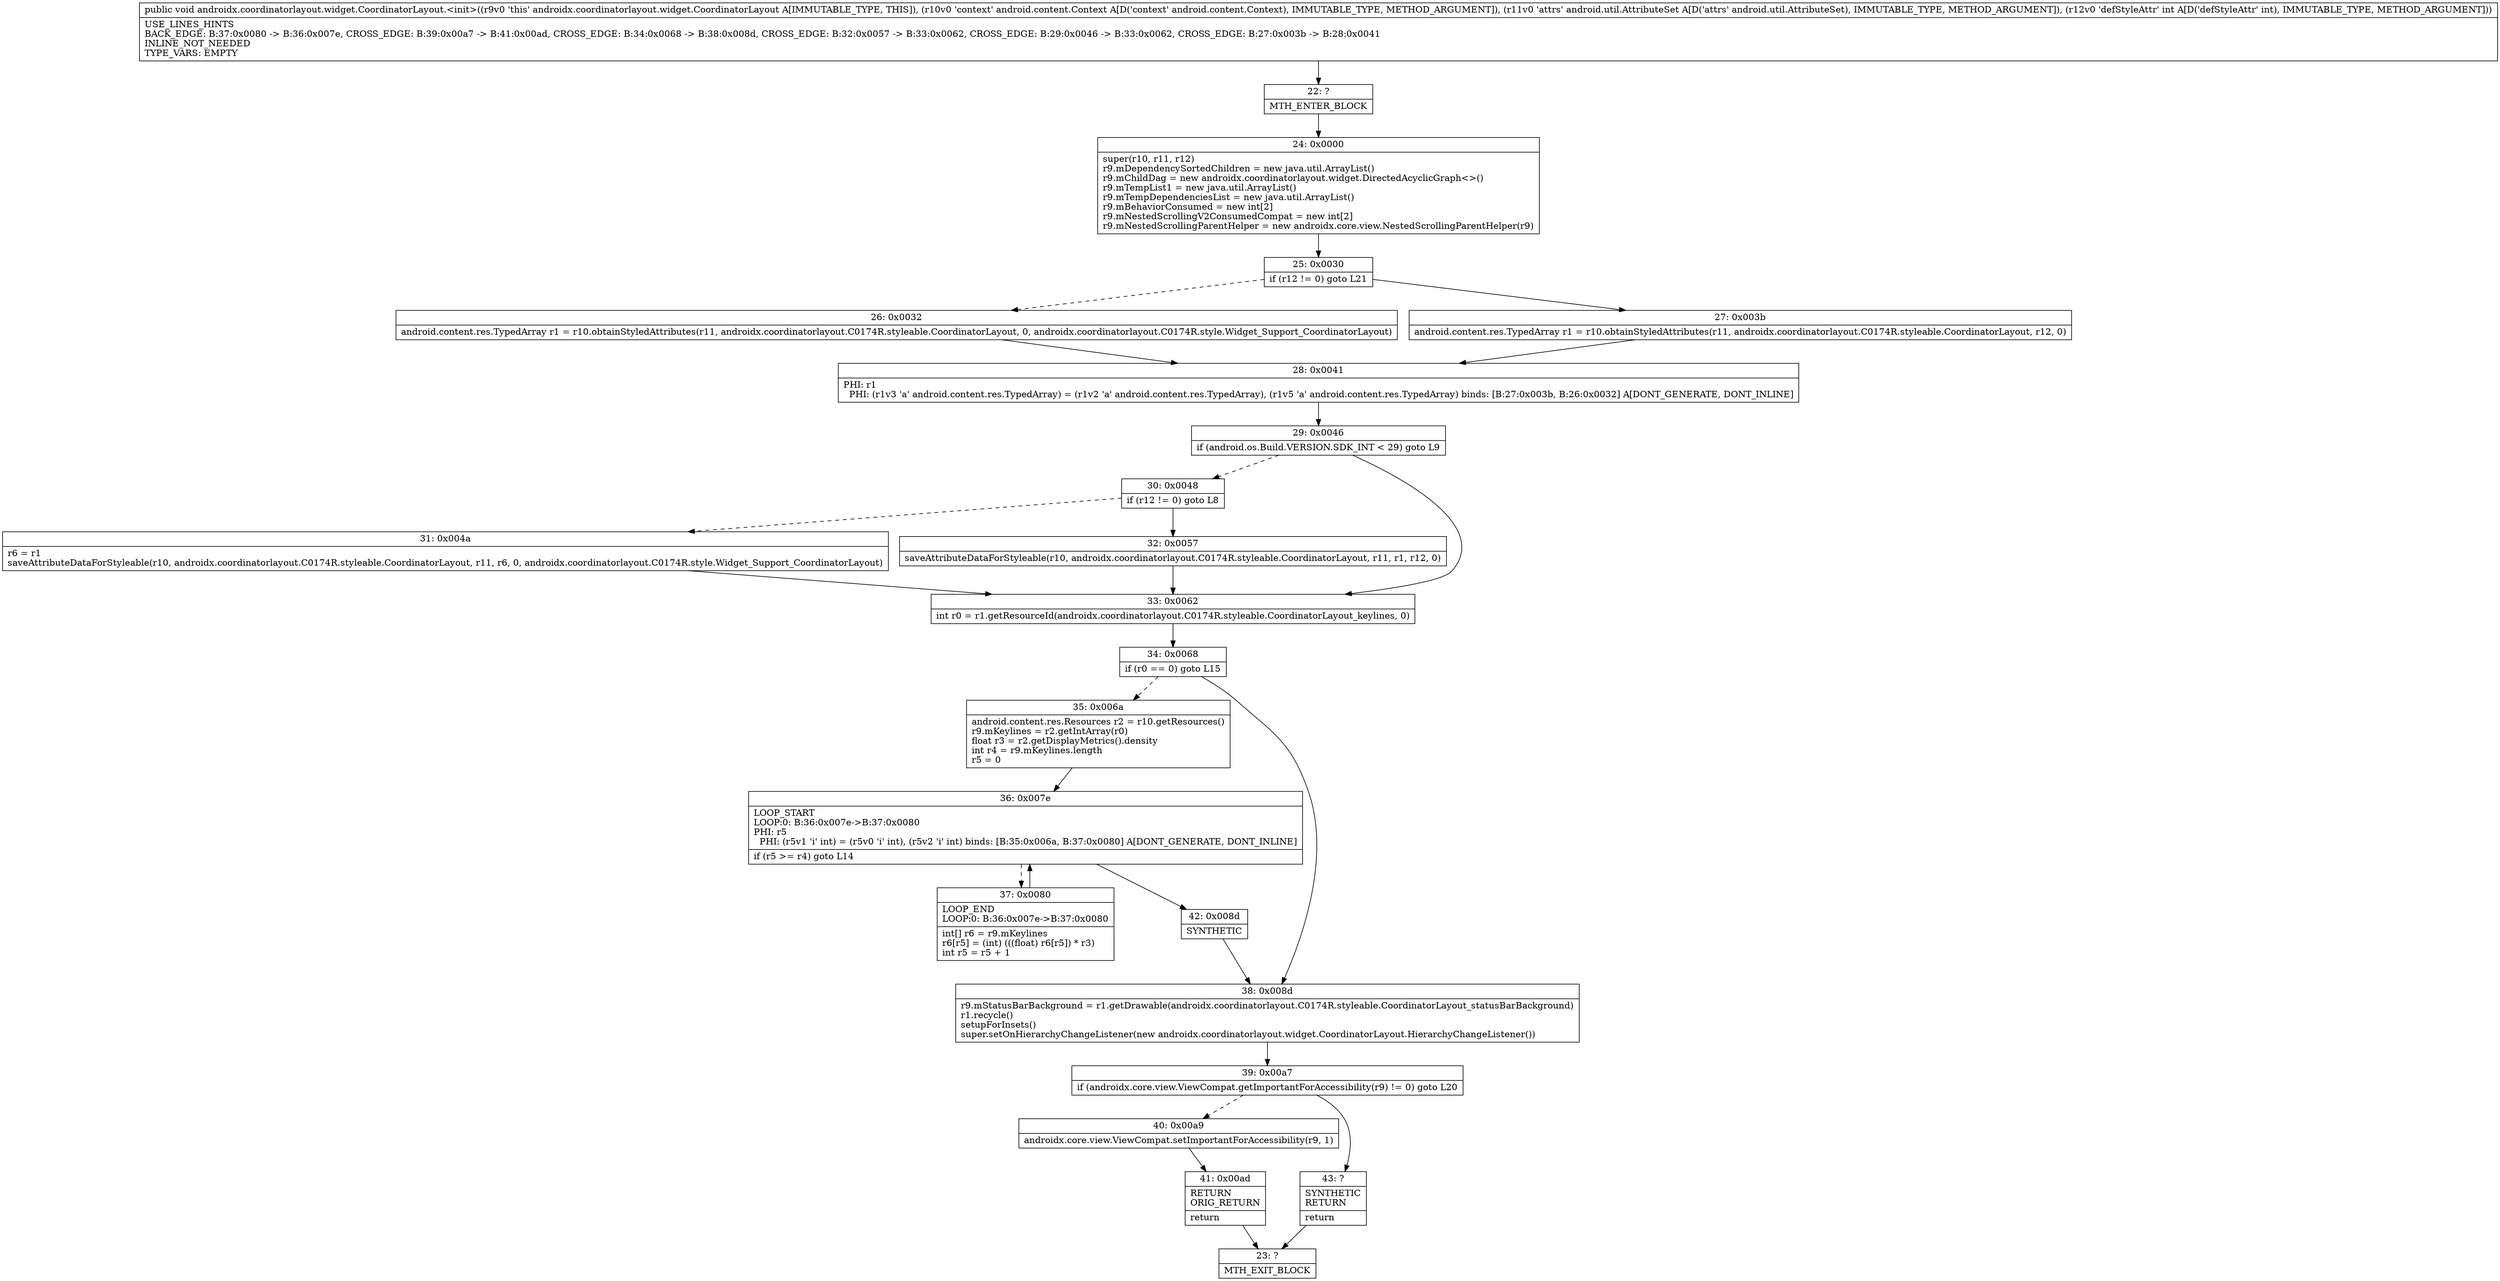 digraph "CFG forandroidx.coordinatorlayout.widget.CoordinatorLayout.\<init\>(Landroid\/content\/Context;Landroid\/util\/AttributeSet;I)V" {
Node_22 [shape=record,label="{22\:\ ?|MTH_ENTER_BLOCK\l}"];
Node_24 [shape=record,label="{24\:\ 0x0000|super(r10, r11, r12)\lr9.mDependencySortedChildren = new java.util.ArrayList()\lr9.mChildDag = new androidx.coordinatorlayout.widget.DirectedAcyclicGraph\<\>()\lr9.mTempList1 = new java.util.ArrayList()\lr9.mTempDependenciesList = new java.util.ArrayList()\lr9.mBehaviorConsumed = new int[2]\lr9.mNestedScrollingV2ConsumedCompat = new int[2]\lr9.mNestedScrollingParentHelper = new androidx.core.view.NestedScrollingParentHelper(r9)\l}"];
Node_25 [shape=record,label="{25\:\ 0x0030|if (r12 != 0) goto L21\l}"];
Node_26 [shape=record,label="{26\:\ 0x0032|android.content.res.TypedArray r1 = r10.obtainStyledAttributes(r11, androidx.coordinatorlayout.C0174R.styleable.CoordinatorLayout, 0, androidx.coordinatorlayout.C0174R.style.Widget_Support_CoordinatorLayout)\l}"];
Node_28 [shape=record,label="{28\:\ 0x0041|PHI: r1 \l  PHI: (r1v3 'a' android.content.res.TypedArray) = (r1v2 'a' android.content.res.TypedArray), (r1v5 'a' android.content.res.TypedArray) binds: [B:27:0x003b, B:26:0x0032] A[DONT_GENERATE, DONT_INLINE]\l}"];
Node_29 [shape=record,label="{29\:\ 0x0046|if (android.os.Build.VERSION.SDK_INT \< 29) goto L9\l}"];
Node_30 [shape=record,label="{30\:\ 0x0048|if (r12 != 0) goto L8\l}"];
Node_31 [shape=record,label="{31\:\ 0x004a|r6 = r1\lsaveAttributeDataForStyleable(r10, androidx.coordinatorlayout.C0174R.styleable.CoordinatorLayout, r11, r6, 0, androidx.coordinatorlayout.C0174R.style.Widget_Support_CoordinatorLayout)\l}"];
Node_32 [shape=record,label="{32\:\ 0x0057|saveAttributeDataForStyleable(r10, androidx.coordinatorlayout.C0174R.styleable.CoordinatorLayout, r11, r1, r12, 0)\l}"];
Node_33 [shape=record,label="{33\:\ 0x0062|int r0 = r1.getResourceId(androidx.coordinatorlayout.C0174R.styleable.CoordinatorLayout_keylines, 0)\l}"];
Node_34 [shape=record,label="{34\:\ 0x0068|if (r0 == 0) goto L15\l}"];
Node_35 [shape=record,label="{35\:\ 0x006a|android.content.res.Resources r2 = r10.getResources()\lr9.mKeylines = r2.getIntArray(r0)\lfloat r3 = r2.getDisplayMetrics().density\lint r4 = r9.mKeylines.length\lr5 = 0\l}"];
Node_36 [shape=record,label="{36\:\ 0x007e|LOOP_START\lLOOP:0: B:36:0x007e\-\>B:37:0x0080\lPHI: r5 \l  PHI: (r5v1 'i' int) = (r5v0 'i' int), (r5v2 'i' int) binds: [B:35:0x006a, B:37:0x0080] A[DONT_GENERATE, DONT_INLINE]\l|if (r5 \>= r4) goto L14\l}"];
Node_37 [shape=record,label="{37\:\ 0x0080|LOOP_END\lLOOP:0: B:36:0x007e\-\>B:37:0x0080\l|int[] r6 = r9.mKeylines\lr6[r5] = (int) (((float) r6[r5]) * r3)\lint r5 = r5 + 1\l}"];
Node_42 [shape=record,label="{42\:\ 0x008d|SYNTHETIC\l}"];
Node_38 [shape=record,label="{38\:\ 0x008d|r9.mStatusBarBackground = r1.getDrawable(androidx.coordinatorlayout.C0174R.styleable.CoordinatorLayout_statusBarBackground)\lr1.recycle()\lsetupForInsets()\lsuper.setOnHierarchyChangeListener(new androidx.coordinatorlayout.widget.CoordinatorLayout.HierarchyChangeListener())\l}"];
Node_39 [shape=record,label="{39\:\ 0x00a7|if (androidx.core.view.ViewCompat.getImportantForAccessibility(r9) != 0) goto L20\l}"];
Node_40 [shape=record,label="{40\:\ 0x00a9|androidx.core.view.ViewCompat.setImportantForAccessibility(r9, 1)\l}"];
Node_41 [shape=record,label="{41\:\ 0x00ad|RETURN\lORIG_RETURN\l|return\l}"];
Node_23 [shape=record,label="{23\:\ ?|MTH_EXIT_BLOCK\l}"];
Node_43 [shape=record,label="{43\:\ ?|SYNTHETIC\lRETURN\l|return\l}"];
Node_27 [shape=record,label="{27\:\ 0x003b|android.content.res.TypedArray r1 = r10.obtainStyledAttributes(r11, androidx.coordinatorlayout.C0174R.styleable.CoordinatorLayout, r12, 0)\l}"];
MethodNode[shape=record,label="{public void androidx.coordinatorlayout.widget.CoordinatorLayout.\<init\>((r9v0 'this' androidx.coordinatorlayout.widget.CoordinatorLayout A[IMMUTABLE_TYPE, THIS]), (r10v0 'context' android.content.Context A[D('context' android.content.Context), IMMUTABLE_TYPE, METHOD_ARGUMENT]), (r11v0 'attrs' android.util.AttributeSet A[D('attrs' android.util.AttributeSet), IMMUTABLE_TYPE, METHOD_ARGUMENT]), (r12v0 'defStyleAttr' int A[D('defStyleAttr' int), IMMUTABLE_TYPE, METHOD_ARGUMENT]))  | USE_LINES_HINTS\lBACK_EDGE: B:37:0x0080 \-\> B:36:0x007e, CROSS_EDGE: B:39:0x00a7 \-\> B:41:0x00ad, CROSS_EDGE: B:34:0x0068 \-\> B:38:0x008d, CROSS_EDGE: B:32:0x0057 \-\> B:33:0x0062, CROSS_EDGE: B:29:0x0046 \-\> B:33:0x0062, CROSS_EDGE: B:27:0x003b \-\> B:28:0x0041\lINLINE_NOT_NEEDED\lTYPE_VARS: EMPTY\l}"];
MethodNode -> Node_22;Node_22 -> Node_24;
Node_24 -> Node_25;
Node_25 -> Node_26[style=dashed];
Node_25 -> Node_27;
Node_26 -> Node_28;
Node_28 -> Node_29;
Node_29 -> Node_30[style=dashed];
Node_29 -> Node_33;
Node_30 -> Node_31[style=dashed];
Node_30 -> Node_32;
Node_31 -> Node_33;
Node_32 -> Node_33;
Node_33 -> Node_34;
Node_34 -> Node_35[style=dashed];
Node_34 -> Node_38;
Node_35 -> Node_36;
Node_36 -> Node_37[style=dashed];
Node_36 -> Node_42;
Node_37 -> Node_36;
Node_42 -> Node_38;
Node_38 -> Node_39;
Node_39 -> Node_40[style=dashed];
Node_39 -> Node_43;
Node_40 -> Node_41;
Node_41 -> Node_23;
Node_43 -> Node_23;
Node_27 -> Node_28;
}

